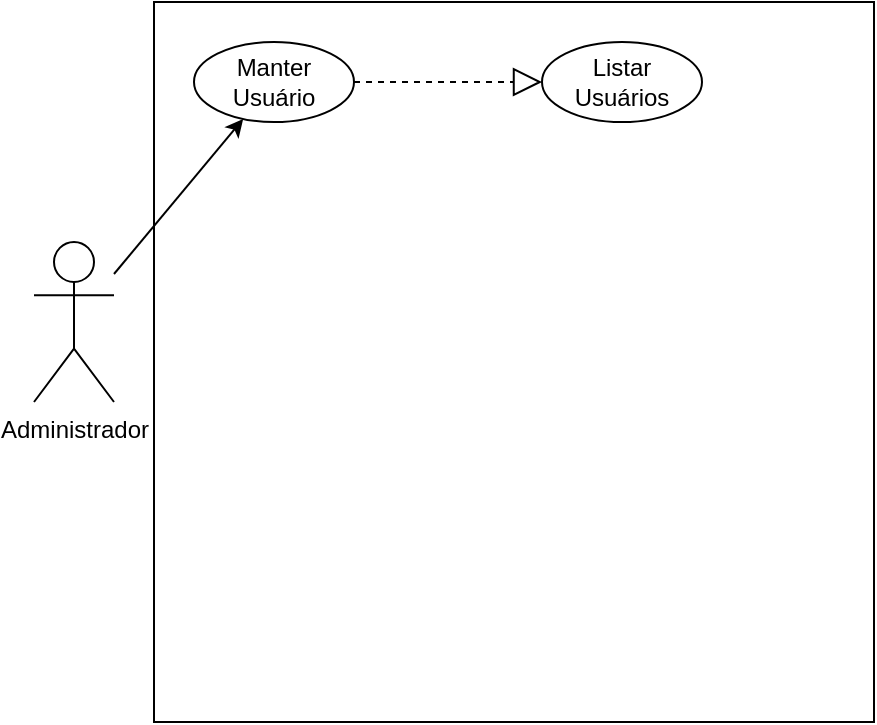 <mxfile version="26.0.15">
  <diagram name="Página-1" id="to-UZ2ayehd21Elz7MB6">
    <mxGraphModel dx="806" dy="447" grid="1" gridSize="10" guides="1" tooltips="1" connect="1" arrows="1" fold="1" page="1" pageScale="1" pageWidth="827" pageHeight="1169" math="0" shadow="0">
      <root>
        <mxCell id="0" />
        <mxCell id="1" parent="0" />
        <mxCell id="DnXi2XR4kEX6GWDYVTOZ-2" value="" style="whiteSpace=wrap;html=1;aspect=fixed;" vertex="1" parent="1">
          <mxGeometry x="180" y="20" width="360" height="360" as="geometry" />
        </mxCell>
        <mxCell id="DnXi2XR4kEX6GWDYVTOZ-3" value="Administrador" style="shape=umlActor;verticalLabelPosition=bottom;verticalAlign=top;html=1;outlineConnect=0;" vertex="1" parent="1">
          <mxGeometry x="120" y="140" width="40" height="80" as="geometry" />
        </mxCell>
        <mxCell id="DnXi2XR4kEX6GWDYVTOZ-6" value="Manter Usuário" style="ellipse;whiteSpace=wrap;html=1;" vertex="1" parent="1">
          <mxGeometry x="200" y="40" width="80" height="40" as="geometry" />
        </mxCell>
        <mxCell id="DnXi2XR4kEX6GWDYVTOZ-9" value="" style="endArrow=classic;html=1;rounded=0;" edge="1" parent="1" source="DnXi2XR4kEX6GWDYVTOZ-3" target="DnXi2XR4kEX6GWDYVTOZ-6">
          <mxGeometry width="50" height="50" relative="1" as="geometry">
            <mxPoint x="390" y="240" as="sourcePoint" />
            <mxPoint x="440" y="190" as="targetPoint" />
          </mxGeometry>
        </mxCell>
        <mxCell id="DnXi2XR4kEX6GWDYVTOZ-10" value="Listar Usuários" style="ellipse;whiteSpace=wrap;html=1;" vertex="1" parent="1">
          <mxGeometry x="374" y="40" width="80" height="40" as="geometry" />
        </mxCell>
        <mxCell id="DnXi2XR4kEX6GWDYVTOZ-14" value="" style="endArrow=block;dashed=1;endFill=0;endSize=12;html=1;rounded=0;exitX=1;exitY=0.5;exitDx=0;exitDy=0;entryX=0;entryY=0.5;entryDx=0;entryDy=0;" edge="1" parent="1" source="DnXi2XR4kEX6GWDYVTOZ-6" target="DnXi2XR4kEX6GWDYVTOZ-10">
          <mxGeometry width="160" relative="1" as="geometry">
            <mxPoint x="330" y="210" as="sourcePoint" />
            <mxPoint x="490" y="210" as="targetPoint" />
          </mxGeometry>
        </mxCell>
      </root>
    </mxGraphModel>
  </diagram>
</mxfile>
